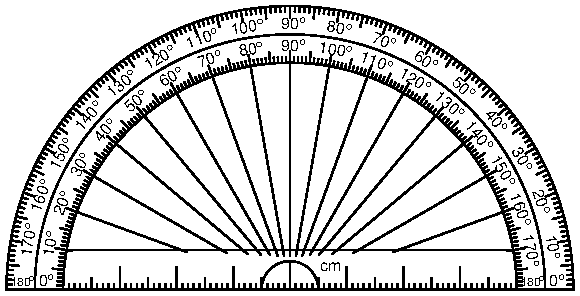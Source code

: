 import graph;
defaultpen(linewidth(0.8)+black+Helvetica()+fontsize(8));

real r1 = 5cm;
real r3 = 4cm;
real r2 = (r1+r3)/2;
real r4 = 5mm;
pair O = (0,0);

// Base line and semicircles
draw((-r2,0)--Arc(O, r1, 0, 180)--cycle);
draw(Arc(O, r2, 0, 180));
draw(Arc(O, r3, 0, 180));
draw(Arc(O, r4, 0, 180));
draw(r3*dir(170)--r3*dir(10));

// Crosshair
draw(O--r4*dir(90));

// Angle label functions

int top_angle(int angle) {
  return angle;
}

int bottom_angle(int angle) {
  return 180-angle;
}

// Tick marks and angle labels
real tick_length1 = 1mm;
real tick_length5 = 2mm;
real tick_length10 = 2mm;

pair u; // for unit in correct direction
for(int angle = 1; angle <= 179; ++angle) {
  u = dir(angle);
  draw((r1-tick_length1)*u--r1*u);
  draw(r3*u--(r3+tick_length1)*u);
}
for(int angle = 5; angle <= 175; angle = angle + 10) {
  u = dir(angle);
  draw((r1-tick_length5)*u--r1*u);
  draw(r3*u--(r3+tick_length5)*u);
}
for(int angle = 10; angle <= 170; angle = angle + 10) {
  u = dir(angle);
  draw((r1-tick_length10)*u--r1*u);
  draw((r3*sin(radians(10))*(1/tan(radians(angle)),1)-tick_length1*u)--(r3+tick_length10)*u);
  label(rotate(angle-90)*("\phantom{${}^\circ$}"+format("%d", top_angle(angle))+"${}^\circ$"), r2*u, u);
  label(rotate(angle-90)*("\phantom{${}^\circ$}"+format("%d", bottom_angle(angle))+"${}^\circ$"), r2*u, -u);  
}
label("0${}^\circ$", (-r2,0),NE);
label("0${}^\circ$", (r2,0),NE);
label("180$\!{}^\circ$", (-r2,0),NW+0.2*E,fontsize(6));
label("180$\!{}^\circ$", (r2,0),NW+0.2*E,fontsize(6));

// Ruler
// 1mm marks
for(int n = -39; n <= 39; ++n) {
  draw((n*1mm,0)--(n*1mm,tick_length1));
}
// 5mm marks
for(int n = -35; n <= 35; n = n + 10) {
  draw((n*1mm,0)--(n*1mm,tick_length5));
}
// 10mm marks
for(int n = -30; n <= 30; n = n + 10) {
  draw((n*1mm,0)--(n*1mm,tick_length10*2));
}
label("cm", (1cm,tick_length10*2),W);
  

// Adjust bounding box
real tol = 1mm;
real l = r1+tol;
draw((-l,-tol)--(-l,l)--(l,l)--(l,-tol)--cycle,invisible);

